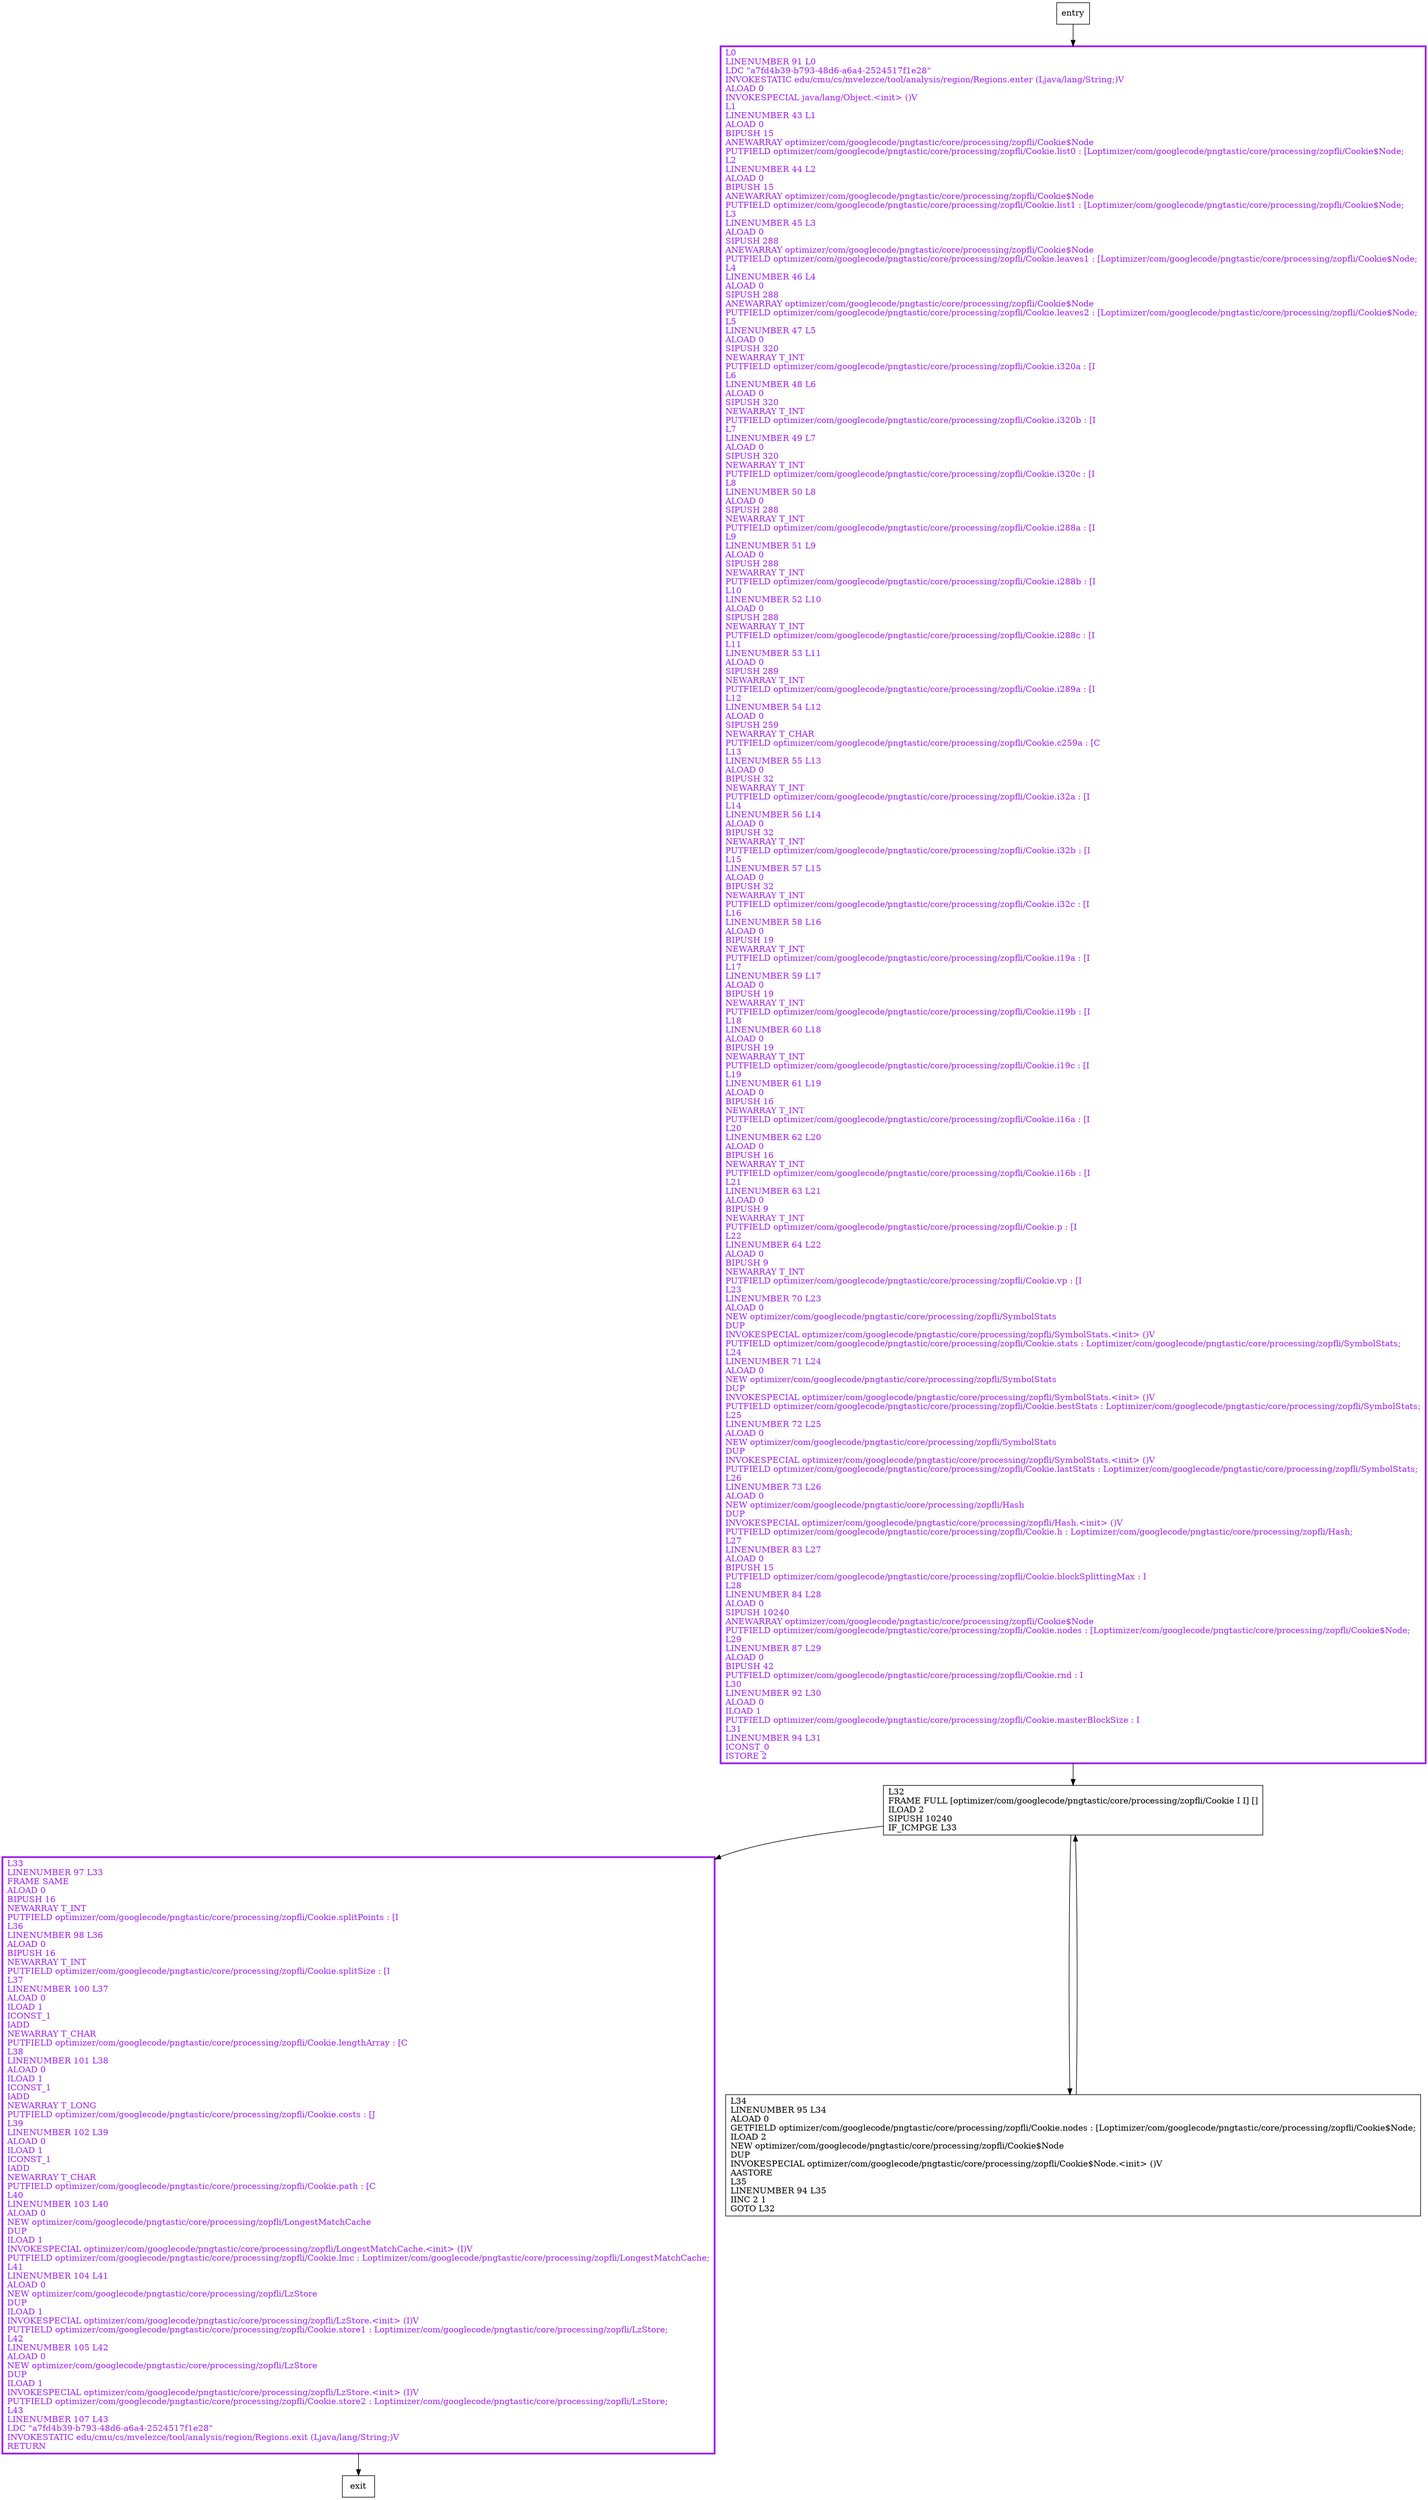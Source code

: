 digraph <init> {
node [shape=record];
951741667 [label="L0\lLINENUMBER 91 L0\lLDC \"a7fd4b39-b793-48d6-a6a4-2524517f1e28\"\lINVOKESTATIC edu/cmu/cs/mvelezce/tool/analysis/region/Regions.enter (Ljava/lang/String;)V\lALOAD 0\lINVOKESPECIAL java/lang/Object.\<init\> ()V\lL1\lLINENUMBER 43 L1\lALOAD 0\lBIPUSH 15\lANEWARRAY optimizer/com/googlecode/pngtastic/core/processing/zopfli/Cookie$Node\lPUTFIELD optimizer/com/googlecode/pngtastic/core/processing/zopfli/Cookie.list0 : [Loptimizer/com/googlecode/pngtastic/core/processing/zopfli/Cookie$Node;\lL2\lLINENUMBER 44 L2\lALOAD 0\lBIPUSH 15\lANEWARRAY optimizer/com/googlecode/pngtastic/core/processing/zopfli/Cookie$Node\lPUTFIELD optimizer/com/googlecode/pngtastic/core/processing/zopfli/Cookie.list1 : [Loptimizer/com/googlecode/pngtastic/core/processing/zopfli/Cookie$Node;\lL3\lLINENUMBER 45 L3\lALOAD 0\lSIPUSH 288\lANEWARRAY optimizer/com/googlecode/pngtastic/core/processing/zopfli/Cookie$Node\lPUTFIELD optimizer/com/googlecode/pngtastic/core/processing/zopfli/Cookie.leaves1 : [Loptimizer/com/googlecode/pngtastic/core/processing/zopfli/Cookie$Node;\lL4\lLINENUMBER 46 L4\lALOAD 0\lSIPUSH 288\lANEWARRAY optimizer/com/googlecode/pngtastic/core/processing/zopfli/Cookie$Node\lPUTFIELD optimizer/com/googlecode/pngtastic/core/processing/zopfli/Cookie.leaves2 : [Loptimizer/com/googlecode/pngtastic/core/processing/zopfli/Cookie$Node;\lL5\lLINENUMBER 47 L5\lALOAD 0\lSIPUSH 320\lNEWARRAY T_INT\lPUTFIELD optimizer/com/googlecode/pngtastic/core/processing/zopfli/Cookie.i320a : [I\lL6\lLINENUMBER 48 L6\lALOAD 0\lSIPUSH 320\lNEWARRAY T_INT\lPUTFIELD optimizer/com/googlecode/pngtastic/core/processing/zopfli/Cookie.i320b : [I\lL7\lLINENUMBER 49 L7\lALOAD 0\lSIPUSH 320\lNEWARRAY T_INT\lPUTFIELD optimizer/com/googlecode/pngtastic/core/processing/zopfli/Cookie.i320c : [I\lL8\lLINENUMBER 50 L8\lALOAD 0\lSIPUSH 288\lNEWARRAY T_INT\lPUTFIELD optimizer/com/googlecode/pngtastic/core/processing/zopfli/Cookie.i288a : [I\lL9\lLINENUMBER 51 L9\lALOAD 0\lSIPUSH 288\lNEWARRAY T_INT\lPUTFIELD optimizer/com/googlecode/pngtastic/core/processing/zopfli/Cookie.i288b : [I\lL10\lLINENUMBER 52 L10\lALOAD 0\lSIPUSH 288\lNEWARRAY T_INT\lPUTFIELD optimizer/com/googlecode/pngtastic/core/processing/zopfli/Cookie.i288c : [I\lL11\lLINENUMBER 53 L11\lALOAD 0\lSIPUSH 289\lNEWARRAY T_INT\lPUTFIELD optimizer/com/googlecode/pngtastic/core/processing/zopfli/Cookie.i289a : [I\lL12\lLINENUMBER 54 L12\lALOAD 0\lSIPUSH 259\lNEWARRAY T_CHAR\lPUTFIELD optimizer/com/googlecode/pngtastic/core/processing/zopfli/Cookie.c259a : [C\lL13\lLINENUMBER 55 L13\lALOAD 0\lBIPUSH 32\lNEWARRAY T_INT\lPUTFIELD optimizer/com/googlecode/pngtastic/core/processing/zopfli/Cookie.i32a : [I\lL14\lLINENUMBER 56 L14\lALOAD 0\lBIPUSH 32\lNEWARRAY T_INT\lPUTFIELD optimizer/com/googlecode/pngtastic/core/processing/zopfli/Cookie.i32b : [I\lL15\lLINENUMBER 57 L15\lALOAD 0\lBIPUSH 32\lNEWARRAY T_INT\lPUTFIELD optimizer/com/googlecode/pngtastic/core/processing/zopfli/Cookie.i32c : [I\lL16\lLINENUMBER 58 L16\lALOAD 0\lBIPUSH 19\lNEWARRAY T_INT\lPUTFIELD optimizer/com/googlecode/pngtastic/core/processing/zopfli/Cookie.i19a : [I\lL17\lLINENUMBER 59 L17\lALOAD 0\lBIPUSH 19\lNEWARRAY T_INT\lPUTFIELD optimizer/com/googlecode/pngtastic/core/processing/zopfli/Cookie.i19b : [I\lL18\lLINENUMBER 60 L18\lALOAD 0\lBIPUSH 19\lNEWARRAY T_INT\lPUTFIELD optimizer/com/googlecode/pngtastic/core/processing/zopfli/Cookie.i19c : [I\lL19\lLINENUMBER 61 L19\lALOAD 0\lBIPUSH 16\lNEWARRAY T_INT\lPUTFIELD optimizer/com/googlecode/pngtastic/core/processing/zopfli/Cookie.i16a : [I\lL20\lLINENUMBER 62 L20\lALOAD 0\lBIPUSH 16\lNEWARRAY T_INT\lPUTFIELD optimizer/com/googlecode/pngtastic/core/processing/zopfli/Cookie.i16b : [I\lL21\lLINENUMBER 63 L21\lALOAD 0\lBIPUSH 9\lNEWARRAY T_INT\lPUTFIELD optimizer/com/googlecode/pngtastic/core/processing/zopfli/Cookie.p : [I\lL22\lLINENUMBER 64 L22\lALOAD 0\lBIPUSH 9\lNEWARRAY T_INT\lPUTFIELD optimizer/com/googlecode/pngtastic/core/processing/zopfli/Cookie.vp : [I\lL23\lLINENUMBER 70 L23\lALOAD 0\lNEW optimizer/com/googlecode/pngtastic/core/processing/zopfli/SymbolStats\lDUP\lINVOKESPECIAL optimizer/com/googlecode/pngtastic/core/processing/zopfli/SymbolStats.\<init\> ()V\lPUTFIELD optimizer/com/googlecode/pngtastic/core/processing/zopfli/Cookie.stats : Loptimizer/com/googlecode/pngtastic/core/processing/zopfli/SymbolStats;\lL24\lLINENUMBER 71 L24\lALOAD 0\lNEW optimizer/com/googlecode/pngtastic/core/processing/zopfli/SymbolStats\lDUP\lINVOKESPECIAL optimizer/com/googlecode/pngtastic/core/processing/zopfli/SymbolStats.\<init\> ()V\lPUTFIELD optimizer/com/googlecode/pngtastic/core/processing/zopfli/Cookie.bestStats : Loptimizer/com/googlecode/pngtastic/core/processing/zopfli/SymbolStats;\lL25\lLINENUMBER 72 L25\lALOAD 0\lNEW optimizer/com/googlecode/pngtastic/core/processing/zopfli/SymbolStats\lDUP\lINVOKESPECIAL optimizer/com/googlecode/pngtastic/core/processing/zopfli/SymbolStats.\<init\> ()V\lPUTFIELD optimizer/com/googlecode/pngtastic/core/processing/zopfli/Cookie.lastStats : Loptimizer/com/googlecode/pngtastic/core/processing/zopfli/SymbolStats;\lL26\lLINENUMBER 73 L26\lALOAD 0\lNEW optimizer/com/googlecode/pngtastic/core/processing/zopfli/Hash\lDUP\lINVOKESPECIAL optimizer/com/googlecode/pngtastic/core/processing/zopfli/Hash.\<init\> ()V\lPUTFIELD optimizer/com/googlecode/pngtastic/core/processing/zopfli/Cookie.h : Loptimizer/com/googlecode/pngtastic/core/processing/zopfli/Hash;\lL27\lLINENUMBER 83 L27\lALOAD 0\lBIPUSH 15\lPUTFIELD optimizer/com/googlecode/pngtastic/core/processing/zopfli/Cookie.blockSplittingMax : I\lL28\lLINENUMBER 84 L28\lALOAD 0\lSIPUSH 10240\lANEWARRAY optimizer/com/googlecode/pngtastic/core/processing/zopfli/Cookie$Node\lPUTFIELD optimizer/com/googlecode/pngtastic/core/processing/zopfli/Cookie.nodes : [Loptimizer/com/googlecode/pngtastic/core/processing/zopfli/Cookie$Node;\lL29\lLINENUMBER 87 L29\lALOAD 0\lBIPUSH 42\lPUTFIELD optimizer/com/googlecode/pngtastic/core/processing/zopfli/Cookie.rnd : I\lL30\lLINENUMBER 92 L30\lALOAD 0\lILOAD 1\lPUTFIELD optimizer/com/googlecode/pngtastic/core/processing/zopfli/Cookie.masterBlockSize : I\lL31\lLINENUMBER 94 L31\lICONST_0\lISTORE 2\l"];
220695851 [label="L33\lLINENUMBER 97 L33\lFRAME SAME\lALOAD 0\lBIPUSH 16\lNEWARRAY T_INT\lPUTFIELD optimizer/com/googlecode/pngtastic/core/processing/zopfli/Cookie.splitPoints : [I\lL36\lLINENUMBER 98 L36\lALOAD 0\lBIPUSH 16\lNEWARRAY T_INT\lPUTFIELD optimizer/com/googlecode/pngtastic/core/processing/zopfli/Cookie.splitSize : [I\lL37\lLINENUMBER 100 L37\lALOAD 0\lILOAD 1\lICONST_1\lIADD\lNEWARRAY T_CHAR\lPUTFIELD optimizer/com/googlecode/pngtastic/core/processing/zopfli/Cookie.lengthArray : [C\lL38\lLINENUMBER 101 L38\lALOAD 0\lILOAD 1\lICONST_1\lIADD\lNEWARRAY T_LONG\lPUTFIELD optimizer/com/googlecode/pngtastic/core/processing/zopfli/Cookie.costs : [J\lL39\lLINENUMBER 102 L39\lALOAD 0\lILOAD 1\lICONST_1\lIADD\lNEWARRAY T_CHAR\lPUTFIELD optimizer/com/googlecode/pngtastic/core/processing/zopfli/Cookie.path : [C\lL40\lLINENUMBER 103 L40\lALOAD 0\lNEW optimizer/com/googlecode/pngtastic/core/processing/zopfli/LongestMatchCache\lDUP\lILOAD 1\lINVOKESPECIAL optimizer/com/googlecode/pngtastic/core/processing/zopfli/LongestMatchCache.\<init\> (I)V\lPUTFIELD optimizer/com/googlecode/pngtastic/core/processing/zopfli/Cookie.lmc : Loptimizer/com/googlecode/pngtastic/core/processing/zopfli/LongestMatchCache;\lL41\lLINENUMBER 104 L41\lALOAD 0\lNEW optimizer/com/googlecode/pngtastic/core/processing/zopfli/LzStore\lDUP\lILOAD 1\lINVOKESPECIAL optimizer/com/googlecode/pngtastic/core/processing/zopfli/LzStore.\<init\> (I)V\lPUTFIELD optimizer/com/googlecode/pngtastic/core/processing/zopfli/Cookie.store1 : Loptimizer/com/googlecode/pngtastic/core/processing/zopfli/LzStore;\lL42\lLINENUMBER 105 L42\lALOAD 0\lNEW optimizer/com/googlecode/pngtastic/core/processing/zopfli/LzStore\lDUP\lILOAD 1\lINVOKESPECIAL optimizer/com/googlecode/pngtastic/core/processing/zopfli/LzStore.\<init\> (I)V\lPUTFIELD optimizer/com/googlecode/pngtastic/core/processing/zopfli/Cookie.store2 : Loptimizer/com/googlecode/pngtastic/core/processing/zopfli/LzStore;\lL43\lLINENUMBER 107 L43\lLDC \"a7fd4b39-b793-48d6-a6a4-2524517f1e28\"\lINVOKESTATIC edu/cmu/cs/mvelezce/tool/analysis/region/Regions.exit (Ljava/lang/String;)V\lRETURN\l"];
636782475 [label="L32\lFRAME FULL [optimizer/com/googlecode/pngtastic/core/processing/zopfli/Cookie I I] []\lILOAD 2\lSIPUSH 10240\lIF_ICMPGE L33\l"];
762074108 [label="L34\lLINENUMBER 95 L34\lALOAD 0\lGETFIELD optimizer/com/googlecode/pngtastic/core/processing/zopfli/Cookie.nodes : [Loptimizer/com/googlecode/pngtastic/core/processing/zopfli/Cookie$Node;\lILOAD 2\lNEW optimizer/com/googlecode/pngtastic/core/processing/zopfli/Cookie$Node\lDUP\lINVOKESPECIAL optimizer/com/googlecode/pngtastic/core/processing/zopfli/Cookie$Node.\<init\> ()V\lAASTORE\lL35\lLINENUMBER 94 L35\lIINC 2 1\lGOTO L32\l"];
entry;
exit;
entry -> 951741667;
951741667 -> 636782475;
220695851 -> exit;
636782475 -> 220695851;
636782475 -> 762074108;
762074108 -> 636782475;
951741667[fontcolor="purple", penwidth=3, color="purple"];
220695851[fontcolor="purple", penwidth=3, color="purple"];
}

